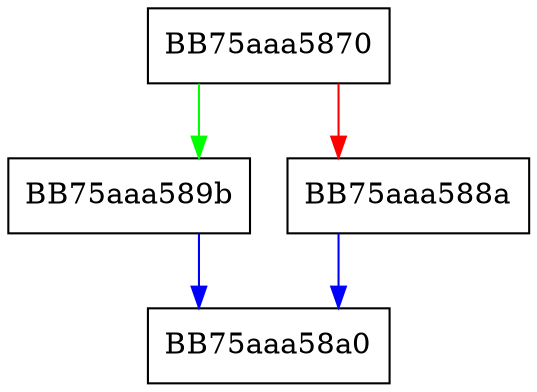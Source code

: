 digraph Rpf_ContainerReadByVfo {
  node [shape="box"];
  graph [splines=ortho];
  BB75aaa5870 -> BB75aaa589b [color="green"];
  BB75aaa5870 -> BB75aaa588a [color="red"];
  BB75aaa588a -> BB75aaa58a0 [color="blue"];
  BB75aaa589b -> BB75aaa58a0 [color="blue"];
}